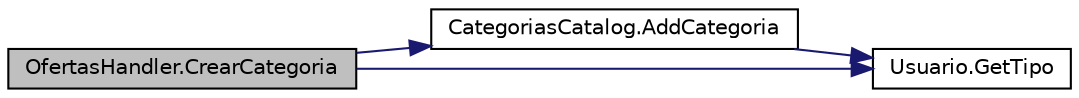 digraph "OfertasHandler.CrearCategoria"
{
 // INTERACTIVE_SVG=YES
 // LATEX_PDF_SIZE
  edge [fontname="Helvetica",fontsize="10",labelfontname="Helvetica",labelfontsize="10"];
  node [fontname="Helvetica",fontsize="10",shape=record];
  rankdir="LR";
  Node1 [label="OfertasHandler.CrearCategoria",height=0.2,width=0.4,color="black", fillcolor="grey75", style="filled", fontcolor="black",tooltip="Método para crear una categoria."];
  Node1 -> Node2 [color="midnightblue",fontsize="10",style="solid",fontname="Helvetica"];
  Node2 [label="CategoriasCatalog.AddCategoria",height=0.2,width=0.4,color="black", fillcolor="white", style="filled",URL="$classCategoriasCatalog.html#a54e30ec64bc063d3da712ed9fed84127",tooltip="Método para agregar una nueva categoría al catálogo."];
  Node2 -> Node3 [color="midnightblue",fontsize="10",style="solid",fontname="Helvetica"];
  Node3 [label="Usuario.GetTipo",height=0.2,width=0.4,color="black", fillcolor="white", style="filled",URL="$classUsuario.html#aa70b73e1281e3dd34903a37fc426108f",tooltip="Checkea que tipo de usuario es, puede ser Administrador, Trabajador o Empleador."];
  Node1 -> Node3 [color="midnightblue",fontsize="10",style="solid",fontname="Helvetica"];
}
